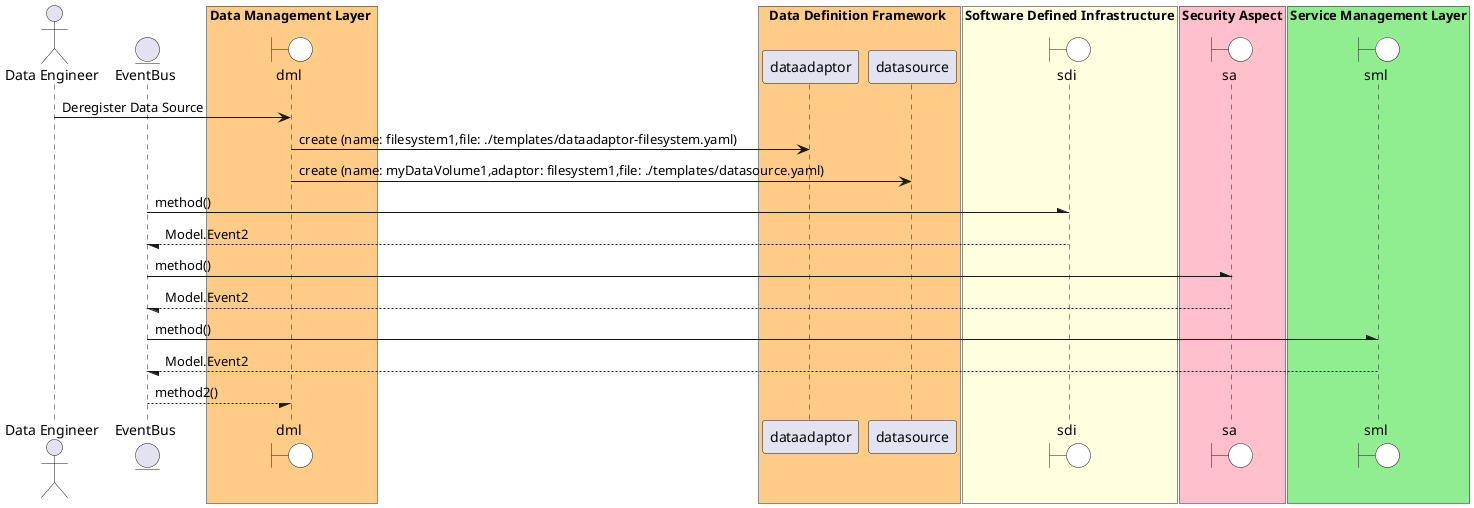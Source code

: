 @startuml

actor "Data Engineer"


entity EventBus

box Data Management Layer #ffcc88
    boundary dml #white
end box


box Data Definition Framework #ffcc88
            participant dataadaptor
            participant datasource
    end box


"Data Engineer" -> dml: Deregister Data Source

    dml -> "dataadaptor": create (name: filesystem1,file: ./templates/dataadaptor-filesystem.yaml)


    dml -> "datasource": create (name: myDataVolume1,adaptor: filesystem1,file: ./templates/datasource.yaml)




box "Software Defined Infrastructure" #lightyellow
    boundary sdi #white
end box
EventBus -\ sdi: method()
sdi --/ EventBus: Model.Event2
box "Security Aspect" #pink
    boundary sa #white
end box
EventBus -\ sa: method()
sa --/ EventBus: Model.Event2
box "Service Management Layer" #lightgreen
    boundary sml #white
end box
EventBus -\ sml: method()
sml --/ EventBus: Model.Event2

EventBus --/ dml : method2()
@enduml
